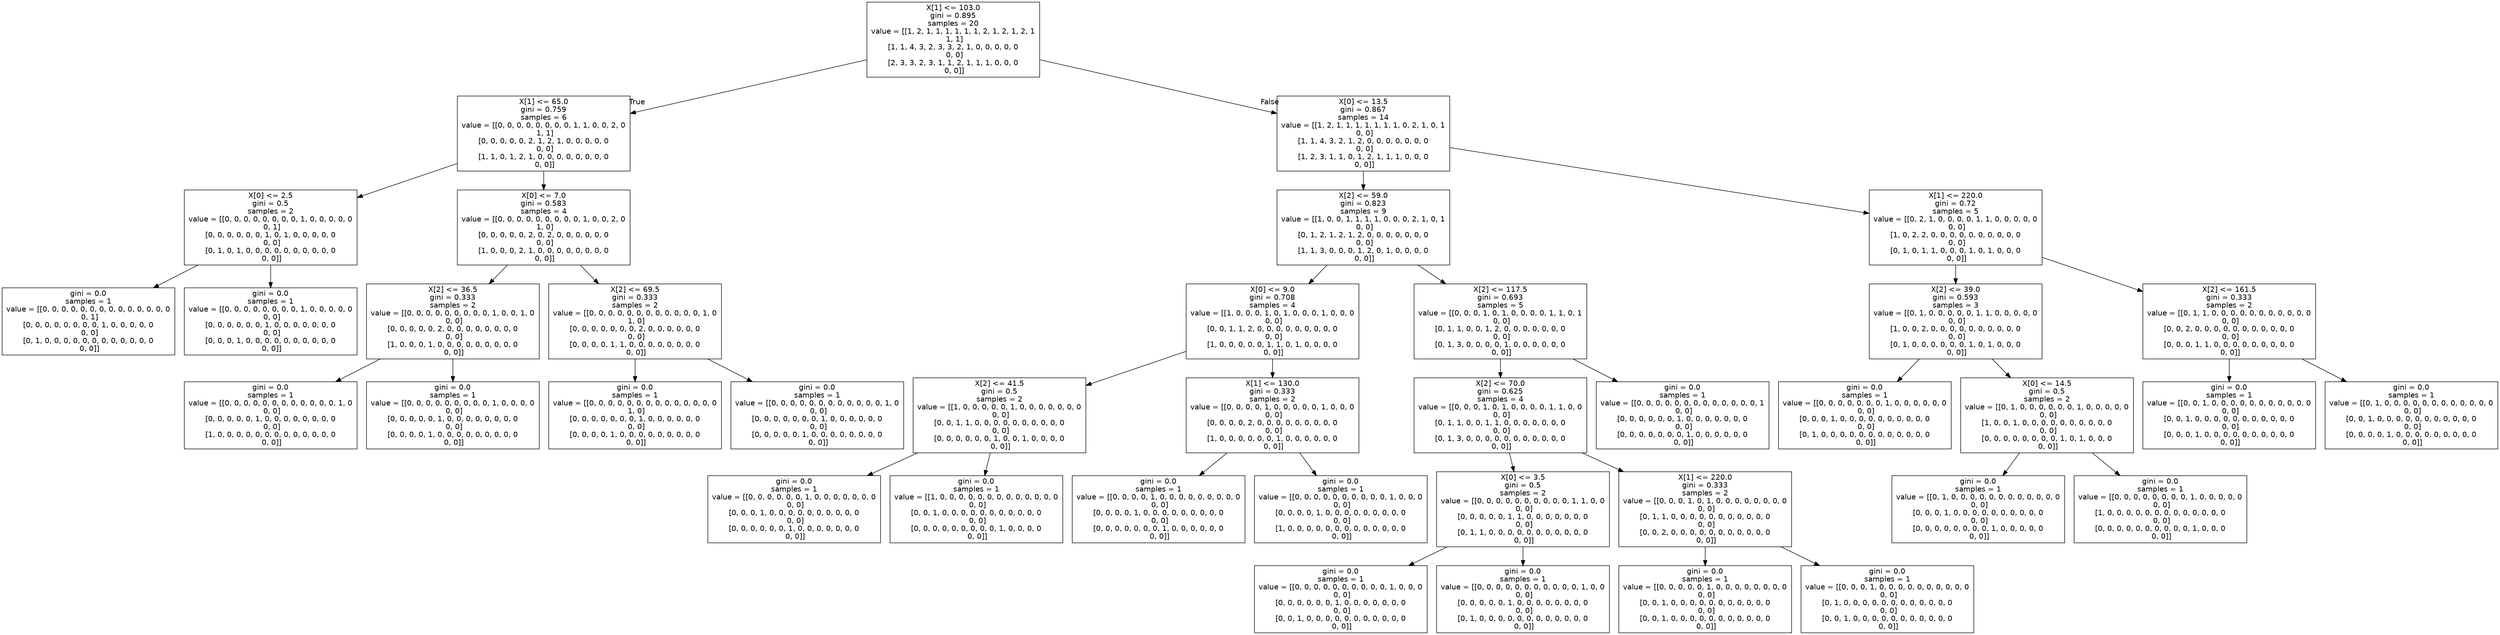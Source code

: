 digraph Tree {
node [shape=box, fontname="helvetica"] ;
edge [fontname="helvetica"] ;
0 [label="X[1] <= 103.0\ngini = 0.895\nsamples = 20\nvalue = [[1, 2, 1, 1, 1, 1, 1, 1, 2, 1, 2, 1, 2, 1\n 1, 1]\n[1, 1, 4, 3, 2, 3, 3, 2, 1, 0, 0, 0, 0, 0\n 0, 0]\n[2, 3, 3, 2, 3, 1, 1, 2, 1, 1, 1, 0, 0, 0\n 0, 0]]"] ;
1 [label="X[1] <= 65.0\ngini = 0.759\nsamples = 6\nvalue = [[0, 0, 0, 0, 0, 0, 0, 0, 1, 1, 0, 0, 2, 0\n 1, 1]\n[0, 0, 0, 0, 0, 2, 1, 2, 1, 0, 0, 0, 0, 0\n 0, 0]\n[1, 1, 0, 1, 2, 1, 0, 0, 0, 0, 0, 0, 0, 0\n 0, 0]]"] ;
0 -> 1 [labeldistance=2.5, labelangle=45, headlabel="True"] ;
2 [label="X[0] <= 2.5\ngini = 0.5\nsamples = 2\nvalue = [[0, 0, 0, 0, 0, 0, 0, 0, 1, 0, 0, 0, 0, 0\n 0, 1]\n[0, 0, 0, 0, 0, 0, 1, 0, 1, 0, 0, 0, 0, 0\n 0, 0]\n[0, 1, 0, 1, 0, 0, 0, 0, 0, 0, 0, 0, 0, 0\n 0, 0]]"] ;
1 -> 2 ;
3 [label="gini = 0.0\nsamples = 1\nvalue = [[0, 0, 0, 0, 0, 0, 0, 0, 0, 0, 0, 0, 0, 0\n 0, 1]\n[0, 0, 0, 0, 0, 0, 0, 0, 1, 0, 0, 0, 0, 0\n 0, 0]\n[0, 1, 0, 0, 0, 0, 0, 0, 0, 0, 0, 0, 0, 0\n 0, 0]]"] ;
2 -> 3 ;
4 [label="gini = 0.0\nsamples = 1\nvalue = [[0, 0, 0, 0, 0, 0, 0, 0, 1, 0, 0, 0, 0, 0\n 0, 0]\n[0, 0, 0, 0, 0, 0, 1, 0, 0, 0, 0, 0, 0, 0\n 0, 0]\n[0, 0, 0, 1, 0, 0, 0, 0, 0, 0, 0, 0, 0, 0\n 0, 0]]"] ;
2 -> 4 ;
5 [label="X[0] <= 7.0\ngini = 0.583\nsamples = 4\nvalue = [[0, 0, 0, 0, 0, 0, 0, 0, 0, 1, 0, 0, 2, 0\n 1, 0]\n[0, 0, 0, 0, 0, 2, 0, 2, 0, 0, 0, 0, 0, 0\n 0, 0]\n[1, 0, 0, 0, 2, 1, 0, 0, 0, 0, 0, 0, 0, 0\n 0, 0]]"] ;
1 -> 5 ;
6 [label="X[2] <= 36.5\ngini = 0.333\nsamples = 2\nvalue = [[0, 0, 0, 0, 0, 0, 0, 0, 0, 1, 0, 0, 1, 0\n 0, 0]\n[0, 0, 0, 0, 0, 2, 0, 0, 0, 0, 0, 0, 0, 0\n 0, 0]\n[1, 0, 0, 0, 1, 0, 0, 0, 0, 0, 0, 0, 0, 0\n 0, 0]]"] ;
5 -> 6 ;
7 [label="gini = 0.0\nsamples = 1\nvalue = [[0, 0, 0, 0, 0, 0, 0, 0, 0, 0, 0, 0, 1, 0\n 0, 0]\n[0, 0, 0, 0, 0, 1, 0, 0, 0, 0, 0, 0, 0, 0\n 0, 0]\n[1, 0, 0, 0, 0, 0, 0, 0, 0, 0, 0, 0, 0, 0\n 0, 0]]"] ;
6 -> 7 ;
8 [label="gini = 0.0\nsamples = 1\nvalue = [[0, 0, 0, 0, 0, 0, 0, 0, 0, 1, 0, 0, 0, 0\n 0, 0]\n[0, 0, 0, 0, 0, 1, 0, 0, 0, 0, 0, 0, 0, 0\n 0, 0]\n[0, 0, 0, 0, 1, 0, 0, 0, 0, 0, 0, 0, 0, 0\n 0, 0]]"] ;
6 -> 8 ;
9 [label="X[2] <= 69.5\ngini = 0.333\nsamples = 2\nvalue = [[0, 0, 0, 0, 0, 0, 0, 0, 0, 0, 0, 0, 1, 0\n 1, 0]\n[0, 0, 0, 0, 0, 0, 0, 2, 0, 0, 0, 0, 0, 0\n 0, 0]\n[0, 0, 0, 0, 1, 1, 0, 0, 0, 0, 0, 0, 0, 0\n 0, 0]]"] ;
5 -> 9 ;
10 [label="gini = 0.0\nsamples = 1\nvalue = [[0, 0, 0, 0, 0, 0, 0, 0, 0, 0, 0, 0, 0, 0\n 1, 0]\n[0, 0, 0, 0, 0, 0, 0, 1, 0, 0, 0, 0, 0, 0\n 0, 0]\n[0, 0, 0, 0, 1, 0, 0, 0, 0, 0, 0, 0, 0, 0\n 0, 0]]"] ;
9 -> 10 ;
11 [label="gini = 0.0\nsamples = 1\nvalue = [[0, 0, 0, 0, 0, 0, 0, 0, 0, 0, 0, 0, 1, 0\n 0, 0]\n[0, 0, 0, 0, 0, 0, 0, 1, 0, 0, 0, 0, 0, 0\n 0, 0]\n[0, 0, 0, 0, 0, 1, 0, 0, 0, 0, 0, 0, 0, 0\n 0, 0]]"] ;
9 -> 11 ;
12 [label="X[0] <= 13.5\ngini = 0.867\nsamples = 14\nvalue = [[1, 2, 1, 1, 1, 1, 1, 1, 1, 0, 2, 1, 0, 1\n 0, 0]\n[1, 1, 4, 3, 2, 1, 2, 0, 0, 0, 0, 0, 0, 0\n 0, 0]\n[1, 2, 3, 1, 1, 0, 1, 2, 1, 1, 1, 0, 0, 0\n 0, 0]]"] ;
0 -> 12 [labeldistance=2.5, labelangle=-45, headlabel="False"] ;
13 [label="X[2] <= 59.0\ngini = 0.823\nsamples = 9\nvalue = [[1, 0, 0, 1, 1, 1, 1, 0, 0, 0, 2, 1, 0, 1\n 0, 0]\n[0, 1, 2, 1, 2, 1, 2, 0, 0, 0, 0, 0, 0, 0\n 0, 0]\n[1, 1, 3, 0, 0, 0, 1, 2, 0, 1, 0, 0, 0, 0\n 0, 0]]"] ;
12 -> 13 ;
14 [label="X[0] <= 9.0\ngini = 0.708\nsamples = 4\nvalue = [[1, 0, 0, 0, 1, 0, 1, 0, 0, 0, 1, 0, 0, 0\n 0, 0]\n[0, 0, 1, 1, 2, 0, 0, 0, 0, 0, 0, 0, 0, 0\n 0, 0]\n[1, 0, 0, 0, 0, 0, 1, 1, 0, 1, 0, 0, 0, 0\n 0, 0]]"] ;
13 -> 14 ;
15 [label="X[2] <= 41.5\ngini = 0.5\nsamples = 2\nvalue = [[1, 0, 0, 0, 0, 0, 1, 0, 0, 0, 0, 0, 0, 0\n 0, 0]\n[0, 0, 1, 1, 0, 0, 0, 0, 0, 0, 0, 0, 0, 0\n 0, 0]\n[0, 0, 0, 0, 0, 0, 1, 0, 0, 1, 0, 0, 0, 0\n 0, 0]]"] ;
14 -> 15 ;
16 [label="gini = 0.0\nsamples = 1\nvalue = [[0, 0, 0, 0, 0, 0, 1, 0, 0, 0, 0, 0, 0, 0\n 0, 0]\n[0, 0, 0, 1, 0, 0, 0, 0, 0, 0, 0, 0, 0, 0\n 0, 0]\n[0, 0, 0, 0, 0, 0, 1, 0, 0, 0, 0, 0, 0, 0\n 0, 0]]"] ;
15 -> 16 ;
17 [label="gini = 0.0\nsamples = 1\nvalue = [[1, 0, 0, 0, 0, 0, 0, 0, 0, 0, 0, 0, 0, 0\n 0, 0]\n[0, 0, 1, 0, 0, 0, 0, 0, 0, 0, 0, 0, 0, 0\n 0, 0]\n[0, 0, 0, 0, 0, 0, 0, 0, 0, 1, 0, 0, 0, 0\n 0, 0]]"] ;
15 -> 17 ;
18 [label="X[1] <= 130.0\ngini = 0.333\nsamples = 2\nvalue = [[0, 0, 0, 0, 1, 0, 0, 0, 0, 0, 1, 0, 0, 0\n 0, 0]\n[0, 0, 0, 0, 2, 0, 0, 0, 0, 0, 0, 0, 0, 0\n 0, 0]\n[1, 0, 0, 0, 0, 0, 0, 1, 0, 0, 0, 0, 0, 0\n 0, 0]]"] ;
14 -> 18 ;
19 [label="gini = 0.0\nsamples = 1\nvalue = [[0, 0, 0, 0, 1, 0, 0, 0, 0, 0, 0, 0, 0, 0\n 0, 0]\n[0, 0, 0, 0, 1, 0, 0, 0, 0, 0, 0, 0, 0, 0\n 0, 0]\n[0, 0, 0, 0, 0, 0, 0, 1, 0, 0, 0, 0, 0, 0\n 0, 0]]"] ;
18 -> 19 ;
20 [label="gini = 0.0\nsamples = 1\nvalue = [[0, 0, 0, 0, 0, 0, 0, 0, 0, 0, 1, 0, 0, 0\n 0, 0]\n[0, 0, 0, 0, 1, 0, 0, 0, 0, 0, 0, 0, 0, 0\n 0, 0]\n[1, 0, 0, 0, 0, 0, 0, 0, 0, 0, 0, 0, 0, 0\n 0, 0]]"] ;
18 -> 20 ;
21 [label="X[2] <= 117.5\ngini = 0.693\nsamples = 5\nvalue = [[0, 0, 0, 1, 0, 1, 0, 0, 0, 0, 1, 1, 0, 1\n 0, 0]\n[0, 1, 1, 0, 0, 1, 2, 0, 0, 0, 0, 0, 0, 0\n 0, 0]\n[0, 1, 3, 0, 0, 0, 0, 1, 0, 0, 0, 0, 0, 0\n 0, 0]]"] ;
13 -> 21 ;
22 [label="X[2] <= 70.0\ngini = 0.625\nsamples = 4\nvalue = [[0, 0, 0, 1, 0, 1, 0, 0, 0, 0, 1, 1, 0, 0\n 0, 0]\n[0, 1, 1, 0, 0, 1, 1, 0, 0, 0, 0, 0, 0, 0\n 0, 0]\n[0, 1, 3, 0, 0, 0, 0, 0, 0, 0, 0, 0, 0, 0\n 0, 0]]"] ;
21 -> 22 ;
23 [label="X[0] <= 3.5\ngini = 0.5\nsamples = 2\nvalue = [[0, 0, 0, 0, 0, 0, 0, 0, 0, 0, 1, 1, 0, 0\n 0, 0]\n[0, 0, 0, 0, 0, 1, 1, 0, 0, 0, 0, 0, 0, 0\n 0, 0]\n[0, 1, 1, 0, 0, 0, 0, 0, 0, 0, 0, 0, 0, 0\n 0, 0]]"] ;
22 -> 23 ;
24 [label="gini = 0.0\nsamples = 1\nvalue = [[0, 0, 0, 0, 0, 0, 0, 0, 0, 0, 1, 0, 0, 0\n 0, 0]\n[0, 0, 0, 0, 0, 0, 1, 0, 0, 0, 0, 0, 0, 0\n 0, 0]\n[0, 0, 1, 0, 0, 0, 0, 0, 0, 0, 0, 0, 0, 0\n 0, 0]]"] ;
23 -> 24 ;
25 [label="gini = 0.0\nsamples = 1\nvalue = [[0, 0, 0, 0, 0, 0, 0, 0, 0, 0, 0, 1, 0, 0\n 0, 0]\n[0, 0, 0, 0, 0, 1, 0, 0, 0, 0, 0, 0, 0, 0\n 0, 0]\n[0, 1, 0, 0, 0, 0, 0, 0, 0, 0, 0, 0, 0, 0\n 0, 0]]"] ;
23 -> 25 ;
26 [label="X[1] <= 220.0\ngini = 0.333\nsamples = 2\nvalue = [[0, 0, 0, 1, 0, 1, 0, 0, 0, 0, 0, 0, 0, 0\n 0, 0]\n[0, 1, 1, 0, 0, 0, 0, 0, 0, 0, 0, 0, 0, 0\n 0, 0]\n[0, 0, 2, 0, 0, 0, 0, 0, 0, 0, 0, 0, 0, 0\n 0, 0]]"] ;
22 -> 26 ;
27 [label="gini = 0.0\nsamples = 1\nvalue = [[0, 0, 0, 0, 0, 1, 0, 0, 0, 0, 0, 0, 0, 0\n 0, 0]\n[0, 0, 1, 0, 0, 0, 0, 0, 0, 0, 0, 0, 0, 0\n 0, 0]\n[0, 0, 1, 0, 0, 0, 0, 0, 0, 0, 0, 0, 0, 0\n 0, 0]]"] ;
26 -> 27 ;
28 [label="gini = 0.0\nsamples = 1\nvalue = [[0, 0, 0, 1, 0, 0, 0, 0, 0, 0, 0, 0, 0, 0\n 0, 0]\n[0, 1, 0, 0, 0, 0, 0, 0, 0, 0, 0, 0, 0, 0\n 0, 0]\n[0, 0, 1, 0, 0, 0, 0, 0, 0, 0, 0, 0, 0, 0\n 0, 0]]"] ;
26 -> 28 ;
29 [label="gini = 0.0\nsamples = 1\nvalue = [[0, 0, 0, 0, 0, 0, 0, 0, 0, 0, 0, 0, 0, 1\n 0, 0]\n[0, 0, 0, 0, 0, 0, 1, 0, 0, 0, 0, 0, 0, 0\n 0, 0]\n[0, 0, 0, 0, 0, 0, 0, 1, 0, 0, 0, 0, 0, 0\n 0, 0]]"] ;
21 -> 29 ;
30 [label="X[1] <= 220.0\ngini = 0.72\nsamples = 5\nvalue = [[0, 2, 1, 0, 0, 0, 0, 1, 1, 0, 0, 0, 0, 0\n 0, 0]\n[1, 0, 2, 2, 0, 0, 0, 0, 0, 0, 0, 0, 0, 0\n 0, 0]\n[0, 1, 0, 1, 1, 0, 0, 0, 1, 0, 1, 0, 0, 0\n 0, 0]]"] ;
12 -> 30 ;
31 [label="X[2] <= 39.0\ngini = 0.593\nsamples = 3\nvalue = [[0, 1, 0, 0, 0, 0, 0, 1, 1, 0, 0, 0, 0, 0\n 0, 0]\n[1, 0, 0, 2, 0, 0, 0, 0, 0, 0, 0, 0, 0, 0\n 0, 0]\n[0, 1, 0, 0, 0, 0, 0, 0, 1, 0, 1, 0, 0, 0\n 0, 0]]"] ;
30 -> 31 ;
32 [label="gini = 0.0\nsamples = 1\nvalue = [[0, 0, 0, 0, 0, 0, 0, 1, 0, 0, 0, 0, 0, 0\n 0, 0]\n[0, 0, 0, 1, 0, 0, 0, 0, 0, 0, 0, 0, 0, 0\n 0, 0]\n[0, 1, 0, 0, 0, 0, 0, 0, 0, 0, 0, 0, 0, 0\n 0, 0]]"] ;
31 -> 32 ;
33 [label="X[0] <= 14.5\ngini = 0.5\nsamples = 2\nvalue = [[0, 1, 0, 0, 0, 0, 0, 0, 1, 0, 0, 0, 0, 0\n 0, 0]\n[1, 0, 0, 1, 0, 0, 0, 0, 0, 0, 0, 0, 0, 0\n 0, 0]\n[0, 0, 0, 0, 0, 0, 0, 0, 1, 0, 1, 0, 0, 0\n 0, 0]]"] ;
31 -> 33 ;
34 [label="gini = 0.0\nsamples = 1\nvalue = [[0, 1, 0, 0, 0, 0, 0, 0, 0, 0, 0, 0, 0, 0\n 0, 0]\n[0, 0, 0, 1, 0, 0, 0, 0, 0, 0, 0, 0, 0, 0\n 0, 0]\n[0, 0, 0, 0, 0, 0, 0, 0, 1, 0, 0, 0, 0, 0\n 0, 0]]"] ;
33 -> 34 ;
35 [label="gini = 0.0\nsamples = 1\nvalue = [[0, 0, 0, 0, 0, 0, 0, 0, 1, 0, 0, 0, 0, 0\n 0, 0]\n[1, 0, 0, 0, 0, 0, 0, 0, 0, 0, 0, 0, 0, 0\n 0, 0]\n[0, 0, 0, 0, 0, 0, 0, 0, 0, 0, 1, 0, 0, 0\n 0, 0]]"] ;
33 -> 35 ;
36 [label="X[2] <= 161.5\ngini = 0.333\nsamples = 2\nvalue = [[0, 1, 1, 0, 0, 0, 0, 0, 0, 0, 0, 0, 0, 0\n 0, 0]\n[0, 0, 2, 0, 0, 0, 0, 0, 0, 0, 0, 0, 0, 0\n 0, 0]\n[0, 0, 0, 1, 1, 0, 0, 0, 0, 0, 0, 0, 0, 0\n 0, 0]]"] ;
30 -> 36 ;
37 [label="gini = 0.0\nsamples = 1\nvalue = [[0, 0, 1, 0, 0, 0, 0, 0, 0, 0, 0, 0, 0, 0\n 0, 0]\n[0, 0, 1, 0, 0, 0, 0, 0, 0, 0, 0, 0, 0, 0\n 0, 0]\n[0, 0, 0, 1, 0, 0, 0, 0, 0, 0, 0, 0, 0, 0\n 0, 0]]"] ;
36 -> 37 ;
38 [label="gini = 0.0\nsamples = 1\nvalue = [[0, 1, 0, 0, 0, 0, 0, 0, 0, 0, 0, 0, 0, 0\n 0, 0]\n[0, 0, 1, 0, 0, 0, 0, 0, 0, 0, 0, 0, 0, 0\n 0, 0]\n[0, 0, 0, 0, 1, 0, 0, 0, 0, 0, 0, 0, 0, 0\n 0, 0]]"] ;
36 -> 38 ;
}